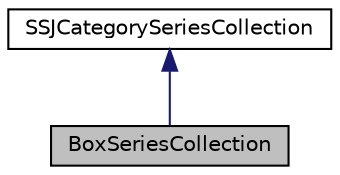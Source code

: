 digraph "BoxSeriesCollection"
{
 // INTERACTIVE_SVG=YES
  bgcolor="transparent";
  edge [fontname="Helvetica",fontsize="10",labelfontname="Helvetica",labelfontsize="10"];
  node [fontname="Helvetica",fontsize="10",shape=record];
  Node0 [label="BoxSeriesCollection",height=0.2,width=0.4,color="black", fillcolor="grey75", style="filled", fontcolor="black"];
  Node1 -> Node0 [dir="back",color="midnightblue",fontsize="10",style="solid",fontname="Helvetica"];
  Node1 [label="SSJCategorySeriesCollection",height=0.2,width=0.4,color="black",URL="$db/d64/classumontreal_1_1ssj_1_1charts_1_1SSJCategorySeriesCollection.html",tooltip="Stores data used in a CategoryChart. "];
}

